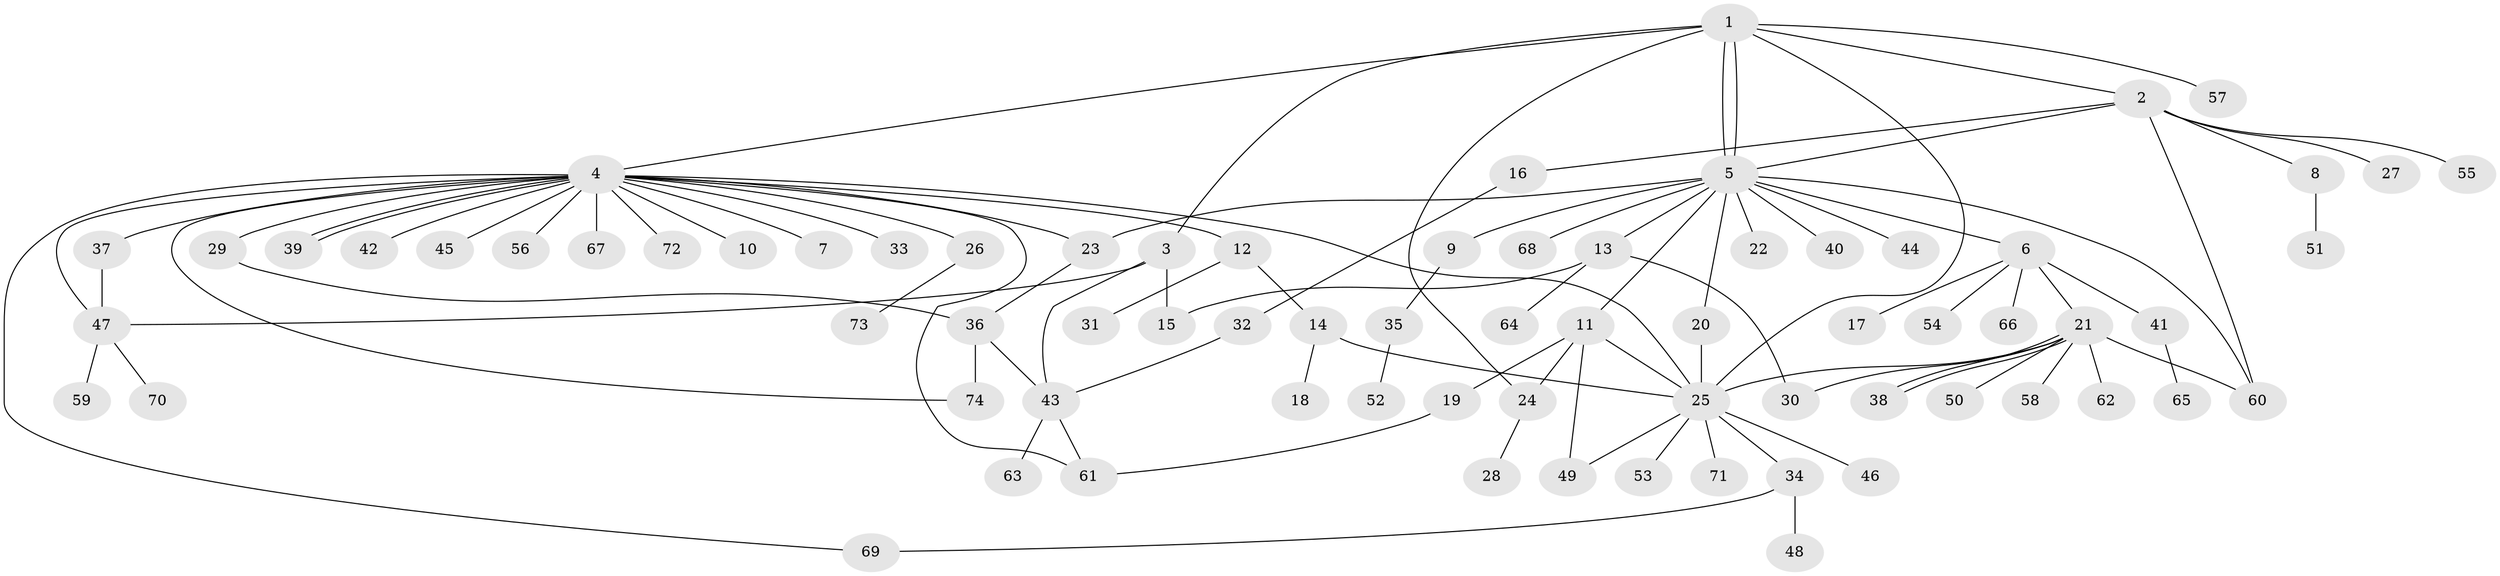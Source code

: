 // Generated by graph-tools (version 1.1) at 2025/49/03/09/25 03:49:48]
// undirected, 74 vertices, 98 edges
graph export_dot {
graph [start="1"]
  node [color=gray90,style=filled];
  1;
  2;
  3;
  4;
  5;
  6;
  7;
  8;
  9;
  10;
  11;
  12;
  13;
  14;
  15;
  16;
  17;
  18;
  19;
  20;
  21;
  22;
  23;
  24;
  25;
  26;
  27;
  28;
  29;
  30;
  31;
  32;
  33;
  34;
  35;
  36;
  37;
  38;
  39;
  40;
  41;
  42;
  43;
  44;
  45;
  46;
  47;
  48;
  49;
  50;
  51;
  52;
  53;
  54;
  55;
  56;
  57;
  58;
  59;
  60;
  61;
  62;
  63;
  64;
  65;
  66;
  67;
  68;
  69;
  70;
  71;
  72;
  73;
  74;
  1 -- 2;
  1 -- 3;
  1 -- 4;
  1 -- 5;
  1 -- 5;
  1 -- 24;
  1 -- 25;
  1 -- 57;
  2 -- 5;
  2 -- 8;
  2 -- 16;
  2 -- 27;
  2 -- 55;
  2 -- 60;
  3 -- 15;
  3 -- 43;
  3 -- 47;
  4 -- 7;
  4 -- 10;
  4 -- 12;
  4 -- 23;
  4 -- 25;
  4 -- 26;
  4 -- 29;
  4 -- 33;
  4 -- 37;
  4 -- 39;
  4 -- 39;
  4 -- 42;
  4 -- 45;
  4 -- 47;
  4 -- 56;
  4 -- 61;
  4 -- 67;
  4 -- 69;
  4 -- 72;
  4 -- 74;
  5 -- 6;
  5 -- 9;
  5 -- 11;
  5 -- 13;
  5 -- 20;
  5 -- 22;
  5 -- 23;
  5 -- 40;
  5 -- 44;
  5 -- 60;
  5 -- 68;
  6 -- 17;
  6 -- 21;
  6 -- 41;
  6 -- 54;
  6 -- 66;
  8 -- 51;
  9 -- 35;
  11 -- 19;
  11 -- 24;
  11 -- 25;
  11 -- 49;
  12 -- 14;
  12 -- 31;
  13 -- 15;
  13 -- 30;
  13 -- 64;
  14 -- 18;
  14 -- 25;
  16 -- 32;
  19 -- 61;
  20 -- 25;
  21 -- 25;
  21 -- 30;
  21 -- 38;
  21 -- 38;
  21 -- 50;
  21 -- 58;
  21 -- 60;
  21 -- 62;
  23 -- 36;
  24 -- 28;
  25 -- 34;
  25 -- 46;
  25 -- 49;
  25 -- 53;
  25 -- 71;
  26 -- 73;
  29 -- 36;
  32 -- 43;
  34 -- 48;
  34 -- 69;
  35 -- 52;
  36 -- 43;
  36 -- 74;
  37 -- 47;
  41 -- 65;
  43 -- 61;
  43 -- 63;
  47 -- 59;
  47 -- 70;
}
